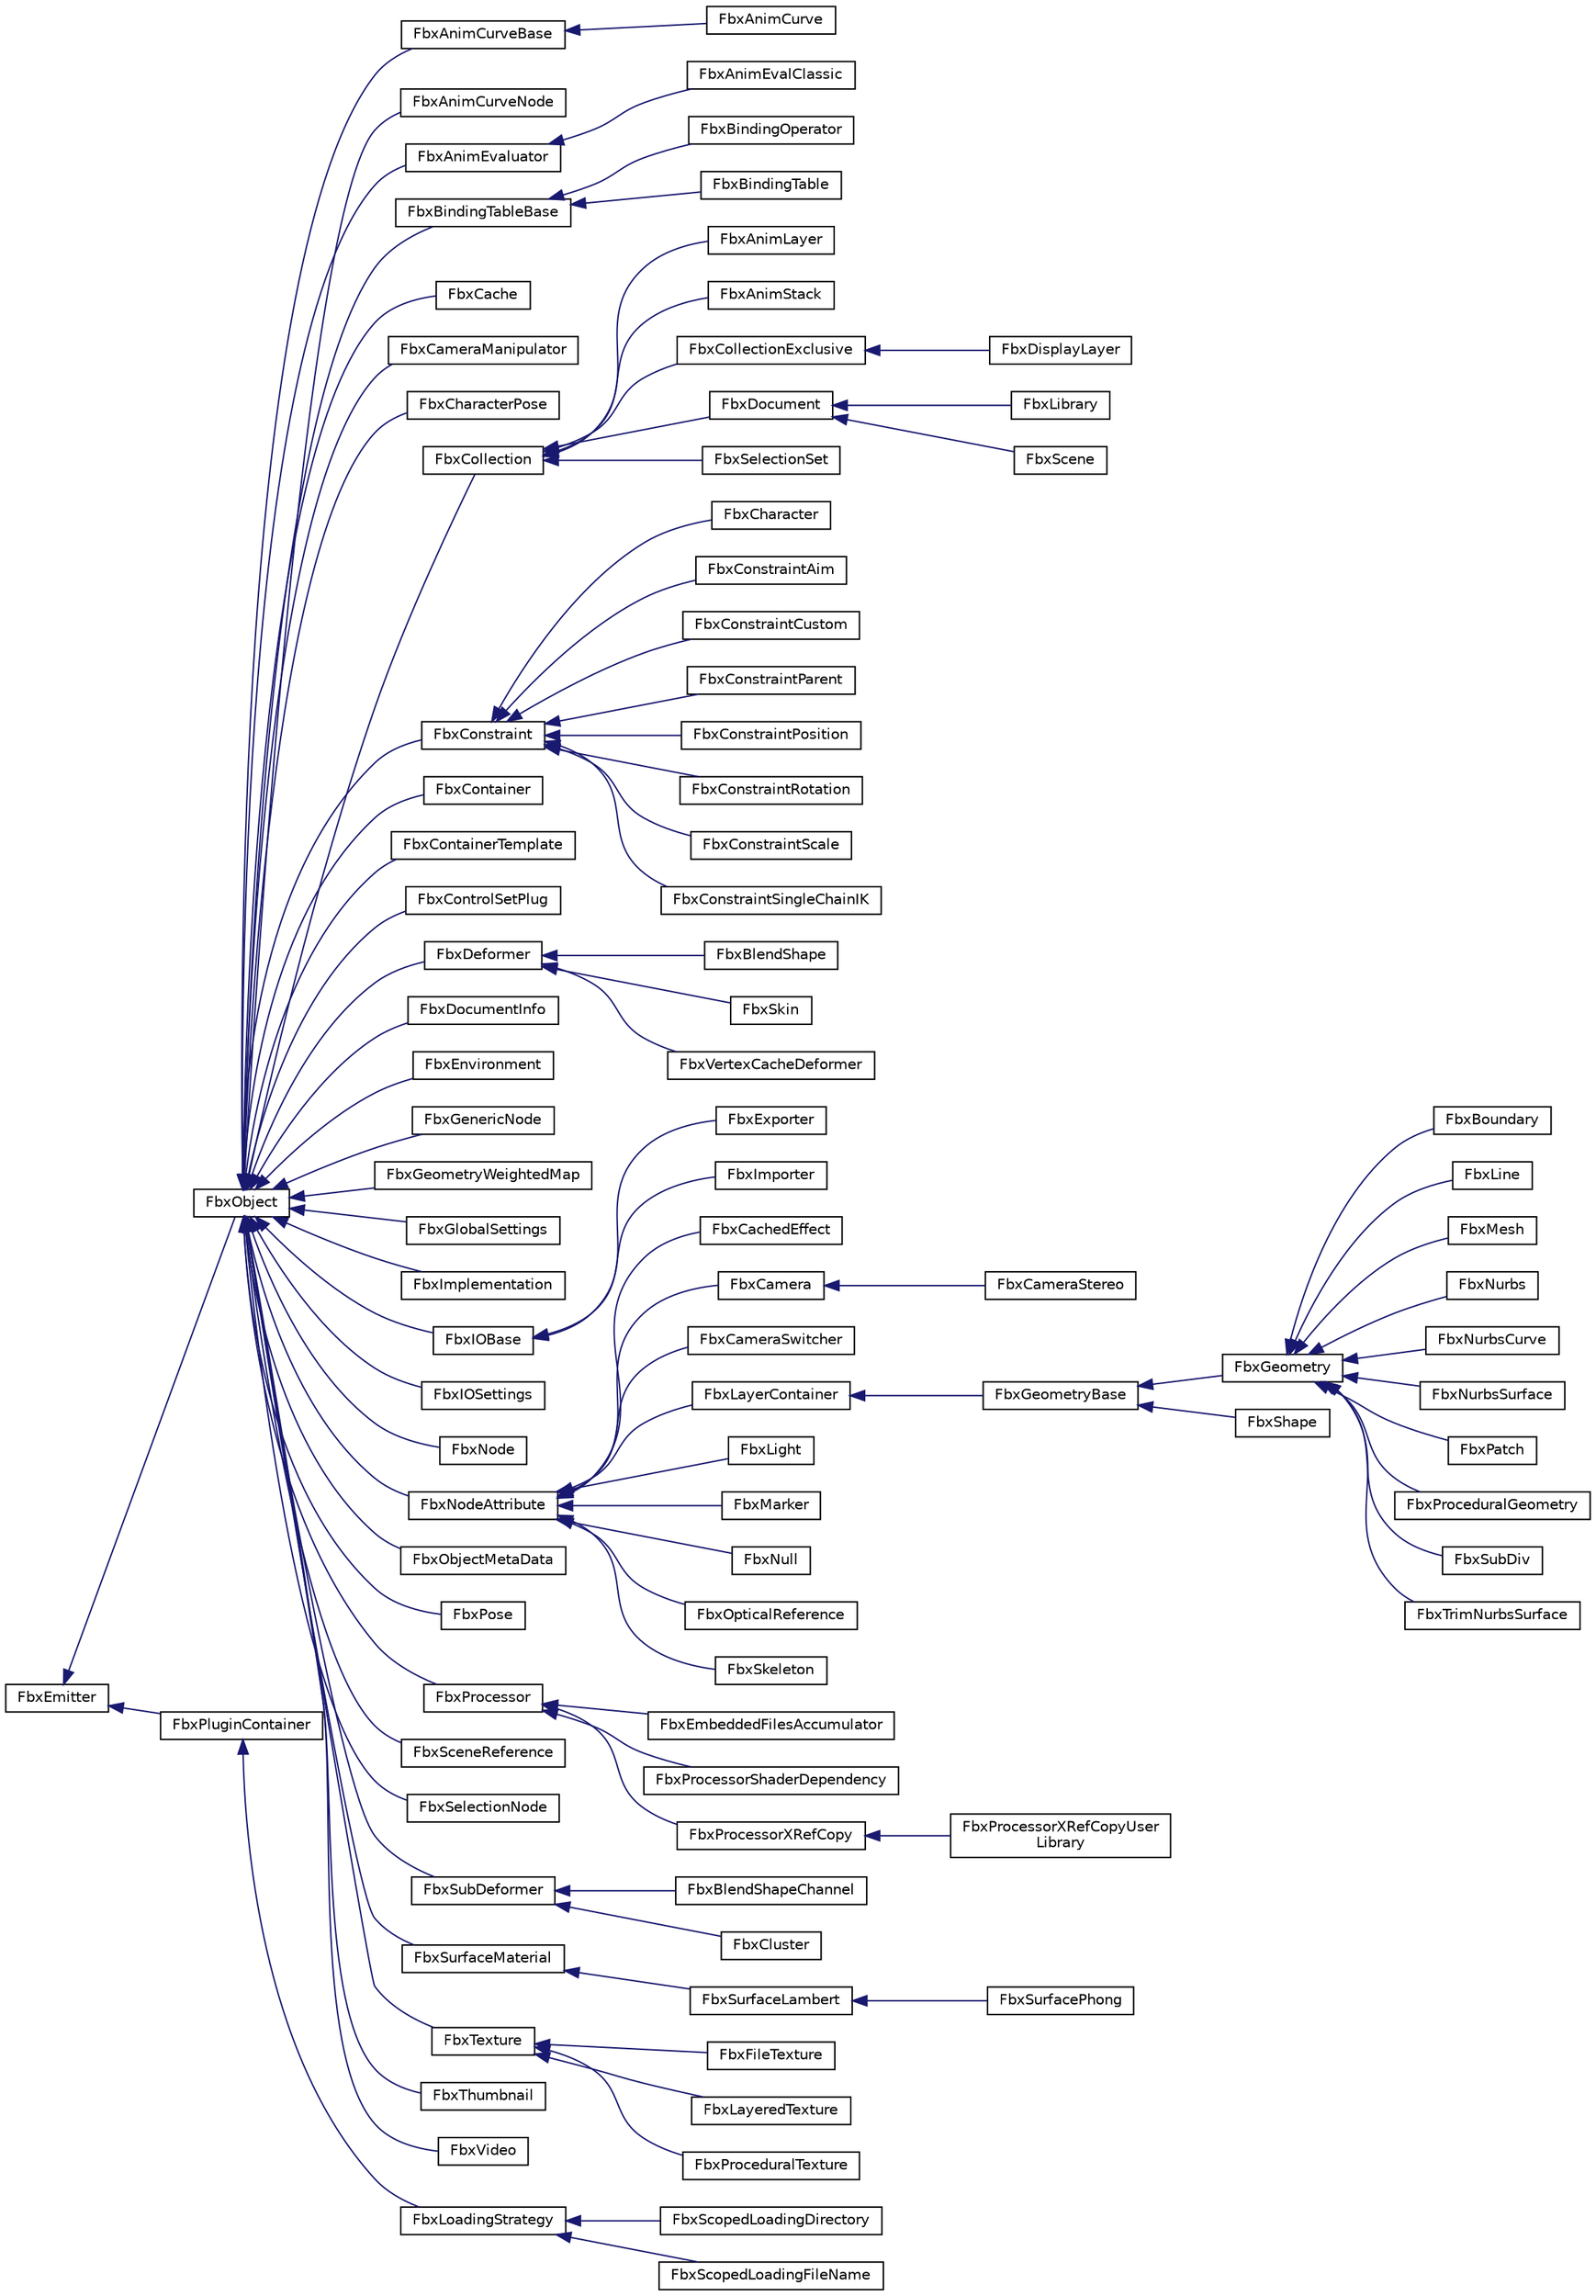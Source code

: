 digraph "クラス階層図"
{
  edge [fontname="Helvetica",fontsize="10",labelfontname="Helvetica",labelfontsize="10"];
  node [fontname="Helvetica",fontsize="10",shape=record];
  rankdir="LR";
  Node0 [label="FbxEmitter",height=0.2,width=0.4,color="black", fillcolor="white", style="filled",URL="$class_fbx_emitter.html"];
  Node0 -> Node1 [dir="back",color="midnightblue",fontsize="10",style="solid",fontname="Helvetica"];
  Node1 [label="FbxObject",height=0.2,width=0.4,color="black", fillcolor="white", style="filled",URL="$class_fbx_object.html"];
  Node1 -> Node2 [dir="back",color="midnightblue",fontsize="10",style="solid",fontname="Helvetica"];
  Node2 [label="FbxAnimCurveBase",height=0.2,width=0.4,color="black", fillcolor="white", style="filled",URL="$class_fbx_anim_curve_base.html"];
  Node2 -> Node3 [dir="back",color="midnightblue",fontsize="10",style="solid",fontname="Helvetica"];
  Node3 [label="FbxAnimCurve",height=0.2,width=0.4,color="black", fillcolor="white", style="filled",URL="$class_fbx_anim_curve.html"];
  Node1 -> Node4 [dir="back",color="midnightblue",fontsize="10",style="solid",fontname="Helvetica"];
  Node4 [label="FbxAnimCurveNode",height=0.2,width=0.4,color="black", fillcolor="white", style="filled",URL="$class_fbx_anim_curve_node.html"];
  Node1 -> Node5 [dir="back",color="midnightblue",fontsize="10",style="solid",fontname="Helvetica"];
  Node5 [label="FbxAnimEvaluator",height=0.2,width=0.4,color="black", fillcolor="white", style="filled",URL="$class_fbx_anim_evaluator.html"];
  Node5 -> Node6 [dir="back",color="midnightblue",fontsize="10",style="solid",fontname="Helvetica"];
  Node6 [label="FbxAnimEvalClassic",height=0.2,width=0.4,color="black", fillcolor="white", style="filled",URL="$class_fbx_anim_eval_classic.html"];
  Node1 -> Node7 [dir="back",color="midnightblue",fontsize="10",style="solid",fontname="Helvetica"];
  Node7 [label="FbxBindingTableBase",height=0.2,width=0.4,color="black", fillcolor="white", style="filled",URL="$class_fbx_binding_table_base.html"];
  Node7 -> Node8 [dir="back",color="midnightblue",fontsize="10",style="solid",fontname="Helvetica"];
  Node8 [label="FbxBindingOperator",height=0.2,width=0.4,color="black", fillcolor="white", style="filled",URL="$class_fbx_binding_operator.html"];
  Node7 -> Node9 [dir="back",color="midnightblue",fontsize="10",style="solid",fontname="Helvetica"];
  Node9 [label="FbxBindingTable",height=0.2,width=0.4,color="black", fillcolor="white", style="filled",URL="$class_fbx_binding_table.html"];
  Node1 -> Node10 [dir="back",color="midnightblue",fontsize="10",style="solid",fontname="Helvetica"];
  Node10 [label="FbxCache",height=0.2,width=0.4,color="black", fillcolor="white", style="filled",URL="$class_fbx_cache.html"];
  Node1 -> Node11 [dir="back",color="midnightblue",fontsize="10",style="solid",fontname="Helvetica"];
  Node11 [label="FbxCameraManipulator",height=0.2,width=0.4,color="black", fillcolor="white", style="filled",URL="$class_fbx_camera_manipulator.html"];
  Node1 -> Node12 [dir="back",color="midnightblue",fontsize="10",style="solid",fontname="Helvetica"];
  Node12 [label="FbxCharacterPose",height=0.2,width=0.4,color="black", fillcolor="white", style="filled",URL="$class_fbx_character_pose.html",tooltip="A character pose is a character and an associated hierarchy of nodes. "];
  Node1 -> Node13 [dir="back",color="midnightblue",fontsize="10",style="solid",fontname="Helvetica"];
  Node13 [label="FbxCollection",height=0.2,width=0.4,color="black", fillcolor="white", style="filled",URL="$class_fbx_collection.html"];
  Node13 -> Node14 [dir="back",color="midnightblue",fontsize="10",style="solid",fontname="Helvetica"];
  Node14 [label="FbxAnimLayer",height=0.2,width=0.4,color="black", fillcolor="white", style="filled",URL="$class_fbx_anim_layer.html"];
  Node13 -> Node15 [dir="back",color="midnightblue",fontsize="10",style="solid",fontname="Helvetica"];
  Node15 [label="FbxAnimStack",height=0.2,width=0.4,color="black", fillcolor="white", style="filled",URL="$class_fbx_anim_stack.html"];
  Node13 -> Node16 [dir="back",color="midnightblue",fontsize="10",style="solid",fontname="Helvetica"];
  Node16 [label="FbxCollectionExclusive",height=0.2,width=0.4,color="black", fillcolor="white", style="filled",URL="$class_fbx_collection_exclusive.html"];
  Node16 -> Node17 [dir="back",color="midnightblue",fontsize="10",style="solid",fontname="Helvetica"];
  Node17 [label="FbxDisplayLayer",height=0.2,width=0.4,color="black", fillcolor="white", style="filled",URL="$class_fbx_display_layer.html"];
  Node13 -> Node18 [dir="back",color="midnightblue",fontsize="10",style="solid",fontname="Helvetica"];
  Node18 [label="FbxDocument",height=0.2,width=0.4,color="black", fillcolor="white", style="filled",URL="$class_fbx_document.html"];
  Node18 -> Node19 [dir="back",color="midnightblue",fontsize="10",style="solid",fontname="Helvetica"];
  Node19 [label="FbxLibrary",height=0.2,width=0.4,color="black", fillcolor="white", style="filled",URL="$class_fbx_library.html"];
  Node18 -> Node20 [dir="back",color="midnightblue",fontsize="10",style="solid",fontname="Helvetica"];
  Node20 [label="FbxScene",height=0.2,width=0.4,color="black", fillcolor="white", style="filled",URL="$class_fbx_scene.html"];
  Node13 -> Node21 [dir="back",color="midnightblue",fontsize="10",style="solid",fontname="Helvetica"];
  Node21 [label="FbxSelectionSet",height=0.2,width=0.4,color="black", fillcolor="white", style="filled",URL="$class_fbx_selection_set.html"];
  Node1 -> Node22 [dir="back",color="midnightblue",fontsize="10",style="solid",fontname="Helvetica"];
  Node22 [label="FbxConstraint",height=0.2,width=0.4,color="black", fillcolor="white", style="filled",URL="$class_fbx_constraint.html"];
  Node22 -> Node23 [dir="back",color="midnightblue",fontsize="10",style="solid",fontname="Helvetica"];
  Node23 [label="FbxCharacter",height=0.2,width=0.4,color="black", fillcolor="white", style="filled",URL="$class_fbx_character.html"];
  Node22 -> Node24 [dir="back",color="midnightblue",fontsize="10",style="solid",fontname="Helvetica"];
  Node24 [label="FbxConstraintAim",height=0.2,width=0.4,color="black", fillcolor="white", style="filled",URL="$class_fbx_constraint_aim.html"];
  Node22 -> Node25 [dir="back",color="midnightblue",fontsize="10",style="solid",fontname="Helvetica"];
  Node25 [label="FbxConstraintCustom",height=0.2,width=0.4,color="black", fillcolor="white", style="filled",URL="$class_fbx_constraint_custom.html",tooltip="This constraint class contains methods for custom constraint. "];
  Node22 -> Node26 [dir="back",color="midnightblue",fontsize="10",style="solid",fontname="Helvetica"];
  Node26 [label="FbxConstraintParent",height=0.2,width=0.4,color="black", fillcolor="white", style="filled",URL="$class_fbx_constraint_parent.html"];
  Node22 -> Node27 [dir="back",color="midnightblue",fontsize="10",style="solid",fontname="Helvetica"];
  Node27 [label="FbxConstraintPosition",height=0.2,width=0.4,color="black", fillcolor="white", style="filled",URL="$class_fbx_constraint_position.html",tooltip="This constraint class contains methods for accessing the properties of a position constraint..."];
  Node22 -> Node28 [dir="back",color="midnightblue",fontsize="10",style="solid",fontname="Helvetica"];
  Node28 [label="FbxConstraintRotation",height=0.2,width=0.4,color="black", fillcolor="white", style="filled",URL="$class_fbx_constraint_rotation.html",tooltip="This constraint class contains methods for accessing the properties of a rotation constraint..."];
  Node22 -> Node29 [dir="back",color="midnightblue",fontsize="10",style="solid",fontname="Helvetica"];
  Node29 [label="FbxConstraintScale",height=0.2,width=0.4,color="black", fillcolor="white", style="filled",URL="$class_fbx_constraint_scale.html",tooltip="This constraint class contains methods for accessing the properties of a scale constraint. A scale constraint lets you constrain the scale of an object based on the scale of one or more sources. "];
  Node22 -> Node30 [dir="back",color="midnightblue",fontsize="10",style="solid",fontname="Helvetica"];
  Node30 [label="FbxConstraintSingleChainIK",height=0.2,width=0.4,color="black", fillcolor="white", style="filled",URL="$class_fbx_constraint_single_chain_i_k.html",tooltip="This constraint class contains methods for accessing the properties of a single chain IK constraint..."];
  Node1 -> Node31 [dir="back",color="midnightblue",fontsize="10",style="solid",fontname="Helvetica"];
  Node31 [label="FbxContainer",height=0.2,width=0.4,color="black", fillcolor="white", style="filled",URL="$class_fbx_container.html"];
  Node1 -> Node32 [dir="back",color="midnightblue",fontsize="10",style="solid",fontname="Helvetica"];
  Node32 [label="FbxContainerTemplate",height=0.2,width=0.4,color="black", fillcolor="white", style="filled",URL="$class_fbx_container_template.html"];
  Node1 -> Node33 [dir="back",color="midnightblue",fontsize="10",style="solid",fontname="Helvetica"];
  Node33 [label="FbxControlSetPlug",height=0.2,width=0.4,color="black", fillcolor="white", style="filled",URL="$class_fbx_control_set_plug.html"];
  Node1 -> Node34 [dir="back",color="midnightblue",fontsize="10",style="solid",fontname="Helvetica"];
  Node34 [label="FbxDeformer",height=0.2,width=0.4,color="black", fillcolor="white", style="filled",URL="$class_fbx_deformer.html"];
  Node34 -> Node35 [dir="back",color="midnightblue",fontsize="10",style="solid",fontname="Helvetica"];
  Node35 [label="FbxBlendShape",height=0.2,width=0.4,color="black", fillcolor="white", style="filled",URL="$class_fbx_blend_shape.html"];
  Node34 -> Node36 [dir="back",color="midnightblue",fontsize="10",style="solid",fontname="Helvetica"];
  Node36 [label="FbxSkin",height=0.2,width=0.4,color="black", fillcolor="white", style="filled",URL="$class_fbx_skin.html"];
  Node34 -> Node37 [dir="back",color="midnightblue",fontsize="10",style="solid",fontname="Helvetica"];
  Node37 [label="FbxVertexCacheDeformer",height=0.2,width=0.4,color="black", fillcolor="white", style="filled",URL="$class_fbx_vertex_cache_deformer.html",tooltip="This class deforms control points of a geometry using control point positions stored in the associate..."];
  Node1 -> Node38 [dir="back",color="midnightblue",fontsize="10",style="solid",fontname="Helvetica"];
  Node38 [label="FbxDocumentInfo",height=0.2,width=0.4,color="black", fillcolor="white", style="filled",URL="$class_fbx_document_info.html"];
  Node1 -> Node39 [dir="back",color="midnightblue",fontsize="10",style="solid",fontname="Helvetica"];
  Node39 [label="FbxEnvironment",height=0.2,width=0.4,color="black", fillcolor="white", style="filled",URL="$class_fbx_environment.html"];
  Node1 -> Node40 [dir="back",color="midnightblue",fontsize="10",style="solid",fontname="Helvetica"];
  Node40 [label="FbxGenericNode",height=0.2,width=0.4,color="black", fillcolor="white", style="filled",URL="$class_fbx_generic_node.html"];
  Node1 -> Node41 [dir="back",color="midnightblue",fontsize="10",style="solid",fontname="Helvetica"];
  Node41 [label="FbxGeometryWeightedMap",height=0.2,width=0.4,color="black", fillcolor="white", style="filled",URL="$class_fbx_geometry_weighted_map.html",tooltip="This class provides the structure to build a correspondence between 2 geometries. ..."];
  Node1 -> Node42 [dir="back",color="midnightblue",fontsize="10",style="solid",fontname="Helvetica"];
  Node42 [label="FbxGlobalSettings",height=0.2,width=0.4,color="black", fillcolor="white", style="filled",URL="$class_fbx_global_settings.html",tooltip="This class contains functions for accessing global settings. "];
  Node1 -> Node43 [dir="back",color="midnightblue",fontsize="10",style="solid",fontname="Helvetica"];
  Node43 [label="FbxImplementation",height=0.2,width=0.4,color="black", fillcolor="white", style="filled",URL="$class_fbx_implementation.html"];
  Node1 -> Node44 [dir="back",color="midnightblue",fontsize="10",style="solid",fontname="Helvetica"];
  Node44 [label="FbxIOBase",height=0.2,width=0.4,color="black", fillcolor="white", style="filled",URL="$class_fbx_i_o_base.html",tooltip="Base class for FBX file importer and exporter. "];
  Node44 -> Node45 [dir="back",color="midnightblue",fontsize="10",style="solid",fontname="Helvetica"];
  Node45 [label="FbxExporter",height=0.2,width=0.4,color="black", fillcolor="white", style="filled",URL="$class_fbx_exporter.html"];
  Node44 -> Node46 [dir="back",color="midnightblue",fontsize="10",style="solid",fontname="Helvetica"];
  Node46 [label="FbxImporter",height=0.2,width=0.4,color="black", fillcolor="white", style="filled",URL="$class_fbx_importer.html"];
  Node1 -> Node47 [dir="back",color="midnightblue",fontsize="10",style="solid",fontname="Helvetica"];
  Node47 [label="FbxIOSettings",height=0.2,width=0.4,color="black", fillcolor="white", style="filled",URL="$class_fbx_i_o_settings.html"];
  Node1 -> Node48 [dir="back",color="midnightblue",fontsize="10",style="solid",fontname="Helvetica"];
  Node48 [label="FbxNode",height=0.2,width=0.4,color="black", fillcolor="white", style="filled",URL="$class_fbx_node.html"];
  Node1 -> Node49 [dir="back",color="midnightblue",fontsize="10",style="solid",fontname="Helvetica"];
  Node49 [label="FbxNodeAttribute",height=0.2,width=0.4,color="black", fillcolor="white", style="filled",URL="$class_fbx_node_attribute.html",tooltip="This class is the base class to all types of node attributes.A node attribute is the content of a nod..."];
  Node49 -> Node50 [dir="back",color="midnightblue",fontsize="10",style="solid",fontname="Helvetica"];
  Node50 [label="FbxCachedEffect",height=0.2,width=0.4,color="black", fillcolor="white", style="filled",URL="$class_fbx_cached_effect.html"];
  Node49 -> Node51 [dir="back",color="midnightblue",fontsize="10",style="solid",fontname="Helvetica"];
  Node51 [label="FbxCamera",height=0.2,width=0.4,color="black", fillcolor="white", style="filled",URL="$class_fbx_camera.html"];
  Node51 -> Node52 [dir="back",color="midnightblue",fontsize="10",style="solid",fontname="Helvetica"];
  Node52 [label="FbxCameraStereo",height=0.2,width=0.4,color="black", fillcolor="white", style="filled",URL="$class_fbx_camera_stereo.html"];
  Node49 -> Node53 [dir="back",color="midnightblue",fontsize="10",style="solid",fontname="Helvetica"];
  Node53 [label="FbxCameraSwitcher",height=0.2,width=0.4,color="black", fillcolor="white", style="filled",URL="$class_fbx_camera_switcher.html"];
  Node49 -> Node54 [dir="back",color="midnightblue",fontsize="10",style="solid",fontname="Helvetica"];
  Node54 [label="FbxLayerContainer",height=0.2,width=0.4,color="black", fillcolor="white", style="filled",URL="$class_fbx_layer_container.html",tooltip="Contains a collection of FbxLayer objects. This class is used for managing layers construction..."];
  Node54 -> Node55 [dir="back",color="midnightblue",fontsize="10",style="solid",fontname="Helvetica"];
  Node55 [label="FbxGeometryBase",height=0.2,width=0.4,color="black", fillcolor="white", style="filled",URL="$class_fbx_geometry_base.html"];
  Node55 -> Node56 [dir="back",color="midnightblue",fontsize="10",style="solid",fontname="Helvetica"];
  Node56 [label="FbxGeometry",height=0.2,width=0.4,color="black", fillcolor="white", style="filled",URL="$class_fbx_geometry.html"];
  Node56 -> Node57 [dir="back",color="midnightblue",fontsize="10",style="solid",fontname="Helvetica"];
  Node57 [label="FbxBoundary",height=0.2,width=0.4,color="black", fillcolor="white", style="filled",URL="$class_fbx_boundary.html"];
  Node56 -> Node58 [dir="back",color="midnightblue",fontsize="10",style="solid",fontname="Helvetica"];
  Node58 [label="FbxLine",height=0.2,width=0.4,color="black", fillcolor="white", style="filled",URL="$class_fbx_line.html"];
  Node56 -> Node59 [dir="back",color="midnightblue",fontsize="10",style="solid",fontname="Helvetica"];
  Node59 [label="FbxMesh",height=0.2,width=0.4,color="black", fillcolor="white", style="filled",URL="$class_fbx_mesh.html"];
  Node56 -> Node60 [dir="back",color="midnightblue",fontsize="10",style="solid",fontname="Helvetica"];
  Node60 [label="FbxNurbs",height=0.2,width=0.4,color="black", fillcolor="white", style="filled",URL="$class_fbx_nurbs.html"];
  Node56 -> Node61 [dir="back",color="midnightblue",fontsize="10",style="solid",fontname="Helvetica"];
  Node61 [label="FbxNurbsCurve",height=0.2,width=0.4,color="black", fillcolor="white", style="filled",URL="$class_fbx_nurbs_curve.html"];
  Node56 -> Node62 [dir="back",color="midnightblue",fontsize="10",style="solid",fontname="Helvetica"];
  Node62 [label="FbxNurbsSurface",height=0.2,width=0.4,color="black", fillcolor="white", style="filled",URL="$class_fbx_nurbs_surface.html"];
  Node56 -> Node63 [dir="back",color="midnightblue",fontsize="10",style="solid",fontname="Helvetica"];
  Node63 [label="FbxPatch",height=0.2,width=0.4,color="black", fillcolor="white", style="filled",URL="$class_fbx_patch.html"];
  Node56 -> Node64 [dir="back",color="midnightblue",fontsize="10",style="solid",fontname="Helvetica"];
  Node64 [label="FbxProceduralGeometry",height=0.2,width=0.4,color="black", fillcolor="white", style="filled",URL="$class_fbx_procedural_geometry.html"];
  Node56 -> Node65 [dir="back",color="midnightblue",fontsize="10",style="solid",fontname="Helvetica"];
  Node65 [label="FbxSubDiv",height=0.2,width=0.4,color="black", fillcolor="white", style="filled",URL="$class_fbx_sub_div.html"];
  Node56 -> Node66 [dir="back",color="midnightblue",fontsize="10",style="solid",fontname="Helvetica"];
  Node66 [label="FbxTrimNurbsSurface",height=0.2,width=0.4,color="black", fillcolor="white", style="filled",URL="$class_fbx_trim_nurbs_surface.html"];
  Node55 -> Node67 [dir="back",color="midnightblue",fontsize="10",style="solid",fontname="Helvetica"];
  Node67 [label="FbxShape",height=0.2,width=0.4,color="black", fillcolor="white", style="filled",URL="$class_fbx_shape.html"];
  Node49 -> Node68 [dir="back",color="midnightblue",fontsize="10",style="solid",fontname="Helvetica"];
  Node68 [label="FbxLight",height=0.2,width=0.4,color="black", fillcolor="white", style="filled",URL="$class_fbx_light.html",tooltip="This node attribute contains methods for accessing the properties of a light. "];
  Node49 -> Node69 [dir="back",color="midnightblue",fontsize="10",style="solid",fontname="Helvetica"];
  Node69 [label="FbxMarker",height=0.2,width=0.4,color="black", fillcolor="white", style="filled",URL="$class_fbx_marker.html"];
  Node49 -> Node70 [dir="back",color="midnightblue",fontsize="10",style="solid",fontname="Helvetica"];
  Node70 [label="FbxNull",height=0.2,width=0.4,color="black", fillcolor="white", style="filled",URL="$class_fbx_null.html",tooltip="This node attribute contains the properties of a null node. "];
  Node49 -> Node71 [dir="back",color="midnightblue",fontsize="10",style="solid",fontname="Helvetica"];
  Node71 [label="FbxOpticalReference",height=0.2,width=0.4,color="black", fillcolor="white", style="filled",URL="$class_fbx_optical_reference.html",tooltip="This node attribute contains the properties of an optical reference.Mainly used for optical motion ca..."];
  Node49 -> Node72 [dir="back",color="midnightblue",fontsize="10",style="solid",fontname="Helvetica"];
  Node72 [label="FbxSkeleton",height=0.2,width=0.4,color="black", fillcolor="white", style="filled",URL="$class_fbx_skeleton.html"];
  Node1 -> Node73 [dir="back",color="midnightblue",fontsize="10",style="solid",fontname="Helvetica"];
  Node73 [label="FbxObjectMetaData",height=0.2,width=0.4,color="black", fillcolor="white", style="filled",URL="$class_fbx_object_meta_data.html"];
  Node1 -> Node74 [dir="back",color="midnightblue",fontsize="10",style="solid",fontname="Helvetica"];
  Node74 [label="FbxPose",height=0.2,width=0.4,color="black", fillcolor="white", style="filled",URL="$class_fbx_pose.html"];
  Node1 -> Node75 [dir="back",color="midnightblue",fontsize="10",style="solid",fontname="Helvetica"];
  Node75 [label="FbxProcessor",height=0.2,width=0.4,color="black", fillcolor="white", style="filled",URL="$class_fbx_processor.html"];
  Node75 -> Node76 [dir="back",color="midnightblue",fontsize="10",style="solid",fontname="Helvetica"];
  Node76 [label="FbxEmbeddedFilesAccumulator",height=0.2,width=0.4,color="black", fillcolor="white", style="filled",URL="$class_fbx_embedded_files_accumulator.html"];
  Node75 -> Node77 [dir="back",color="midnightblue",fontsize="10",style="solid",fontname="Helvetica"];
  Node77 [label="FbxProcessorShaderDependency",height=0.2,width=0.4,color="black", fillcolor="white", style="filled",URL="$class_fbx_processor_shader_dependency.html"];
  Node75 -> Node78 [dir="back",color="midnightblue",fontsize="10",style="solid",fontname="Helvetica"];
  Node78 [label="FbxProcessorXRefCopy",height=0.2,width=0.4,color="black", fillcolor="white", style="filled",URL="$class_fbx_processor_x_ref_copy.html"];
  Node78 -> Node79 [dir="back",color="midnightblue",fontsize="10",style="solid",fontname="Helvetica"];
  Node79 [label="FbxProcessorXRefCopyUser\lLibrary",height=0.2,width=0.4,color="black", fillcolor="white", style="filled",URL="$class_fbx_processor_x_ref_copy_user_library.html"];
  Node1 -> Node80 [dir="back",color="midnightblue",fontsize="10",style="solid",fontname="Helvetica"];
  Node80 [label="FbxSceneReference",height=0.2,width=0.4,color="black", fillcolor="white", style="filled",URL="$class_fbx_scene_reference.html"];
  Node1 -> Node81 [dir="back",color="midnightblue",fontsize="10",style="solid",fontname="Helvetica"];
  Node81 [label="FbxSelectionNode",height=0.2,width=0.4,color="black", fillcolor="white", style="filled",URL="$class_fbx_selection_node.html"];
  Node1 -> Node82 [dir="back",color="midnightblue",fontsize="10",style="solid",fontname="Helvetica"];
  Node82 [label="FbxSubDeformer",height=0.2,width=0.4,color="black", fillcolor="white", style="filled",URL="$class_fbx_sub_deformer.html"];
  Node82 -> Node83 [dir="back",color="midnightblue",fontsize="10",style="solid",fontname="Helvetica"];
  Node83 [label="FbxBlendShapeChannel",height=0.2,width=0.4,color="black", fillcolor="white", style="filled",URL="$class_fbx_blend_shape_channel.html"];
  Node82 -> Node84 [dir="back",color="midnightblue",fontsize="10",style="solid",fontname="Helvetica"];
  Node84 [label="FbxCluster",height=0.2,width=0.4,color="black", fillcolor="white", style="filled",URL="$class_fbx_cluster.html"];
  Node1 -> Node85 [dir="back",color="midnightblue",fontsize="10",style="solid",fontname="Helvetica"];
  Node85 [label="FbxSurfaceMaterial",height=0.2,width=0.4,color="black", fillcolor="white", style="filled",URL="$class_fbx_surface_material.html"];
  Node85 -> Node86 [dir="back",color="midnightblue",fontsize="10",style="solid",fontname="Helvetica"];
  Node86 [label="FbxSurfaceLambert",height=0.2,width=0.4,color="black", fillcolor="white", style="filled",URL="$class_fbx_surface_lambert.html"];
  Node86 -> Node87 [dir="back",color="midnightblue",fontsize="10",style="solid",fontname="Helvetica"];
  Node87 [label="FbxSurfacePhong",height=0.2,width=0.4,color="black", fillcolor="white", style="filled",URL="$class_fbx_surface_phong.html"];
  Node1 -> Node88 [dir="back",color="midnightblue",fontsize="10",style="solid",fontname="Helvetica"];
  Node88 [label="FbxTexture",height=0.2,width=0.4,color="black", fillcolor="white", style="filled",URL="$class_fbx_texture.html"];
  Node88 -> Node89 [dir="back",color="midnightblue",fontsize="10",style="solid",fontname="Helvetica"];
  Node89 [label="FbxFileTexture",height=0.2,width=0.4,color="black", fillcolor="white", style="filled",URL="$class_fbx_file_texture.html"];
  Node88 -> Node90 [dir="back",color="midnightblue",fontsize="10",style="solid",fontname="Helvetica"];
  Node90 [label="FbxLayeredTexture",height=0.2,width=0.4,color="black", fillcolor="white", style="filled",URL="$class_fbx_layered_texture.html"];
  Node88 -> Node91 [dir="back",color="midnightblue",fontsize="10",style="solid",fontname="Helvetica"];
  Node91 [label="FbxProceduralTexture",height=0.2,width=0.4,color="black", fillcolor="white", style="filled",URL="$class_fbx_procedural_texture.html"];
  Node1 -> Node92 [dir="back",color="midnightblue",fontsize="10",style="solid",fontname="Helvetica"];
  Node92 [label="FbxThumbnail",height=0.2,width=0.4,color="black", fillcolor="white", style="filled",URL="$class_fbx_thumbnail.html"];
  Node1 -> Node93 [dir="back",color="midnightblue",fontsize="10",style="solid",fontname="Helvetica"];
  Node93 [label="FbxVideo",height=0.2,width=0.4,color="black", fillcolor="white", style="filled",URL="$class_fbx_video.html"];
  Node0 -> Node94 [dir="back",color="midnightblue",fontsize="10",style="solid",fontname="Helvetica"];
  Node94 [label="FbxPluginContainer",height=0.2,width=0.4,color="black", fillcolor="white", style="filled",URL="$class_fbx_plugin_container.html"];
  Node94 -> Node95 [dir="back",color="midnightblue",fontsize="10",style="solid",fontname="Helvetica"];
  Node95 [label="FbxLoadingStrategy",height=0.2,width=0.4,color="black", fillcolor="white", style="filled",URL="$class_fbx_loading_strategy.html"];
  Node95 -> Node96 [dir="back",color="midnightblue",fontsize="10",style="solid",fontname="Helvetica"];
  Node96 [label="FbxScopedLoadingDirectory",height=0.2,width=0.4,color="black", fillcolor="white", style="filled",URL="$class_fbx_scoped_loading_directory.html",tooltip="A plug-in loading strategy that loads all DLLs with a specific extension from a specific directory..."];
  Node95 -> Node97 [dir="back",color="midnightblue",fontsize="10",style="solid",fontname="Helvetica"];
  Node97 [label="FbxScopedLoadingFileName",height=0.2,width=0.4,color="black", fillcolor="white", style="filled",URL="$class_fbx_scoped_loading_file_name.html"];
}
